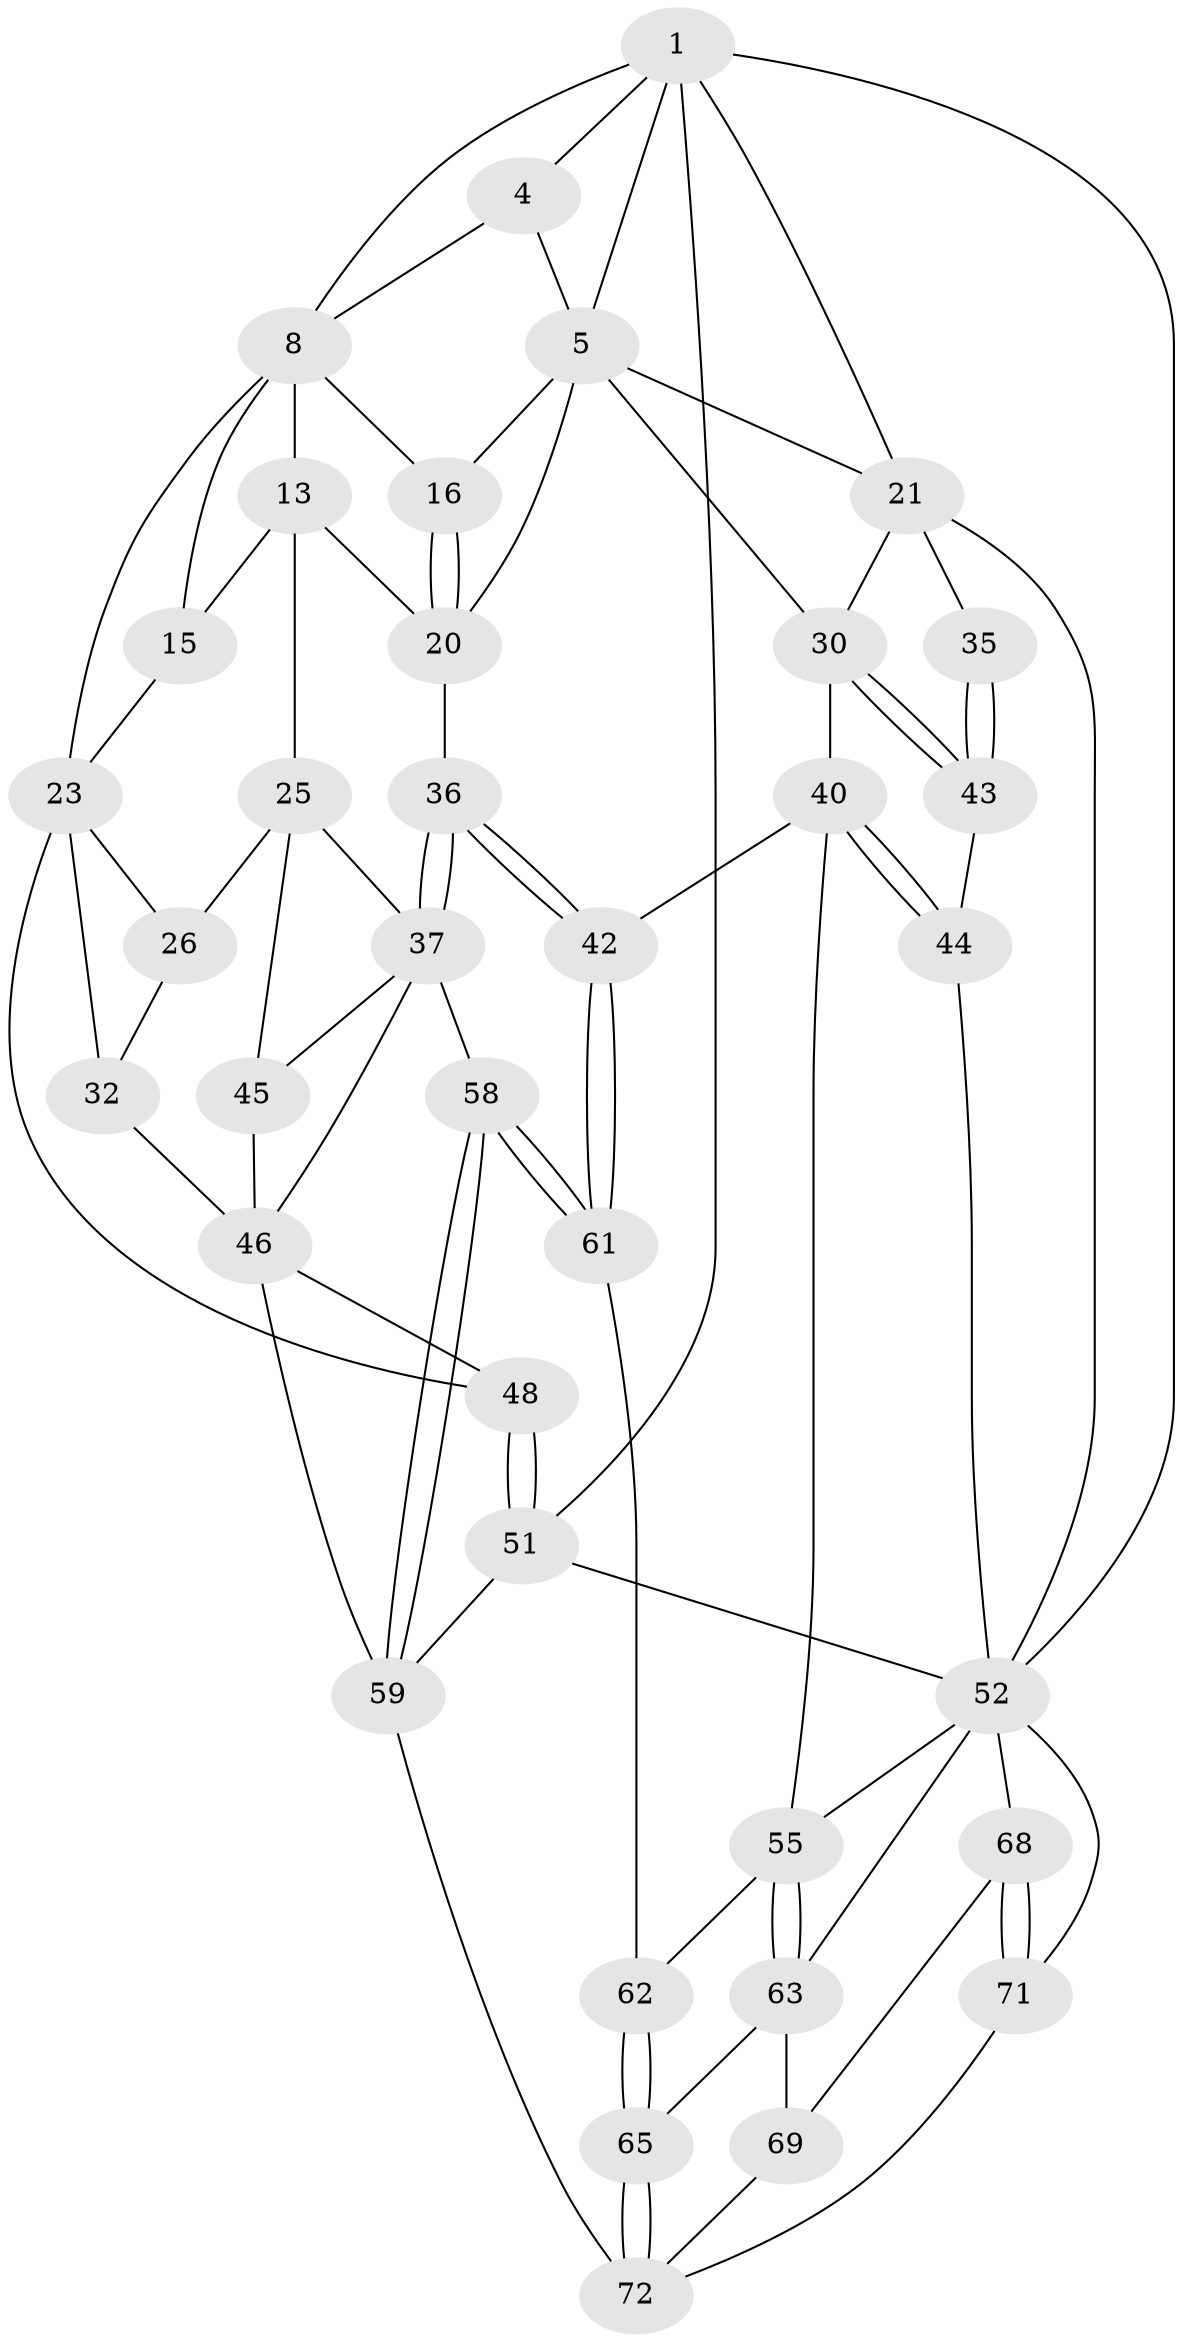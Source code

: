 // original degree distribution, {3: 0.02702702702702703, 6: 0.24324324324324326, 4: 0.2702702702702703, 5: 0.4594594594594595}
// Generated by graph-tools (version 1.1) at 2025/21/03/04/25 18:21:11]
// undirected, 37 vertices, 85 edges
graph export_dot {
graph [start="1"]
  node [color=gray90,style=filled];
  1 [pos="+0.7873820381070382+0",super="+2"];
  4 [pos="+0.4094477780108057+0",super="+7"];
  5 [pos="+0.7453082087281454+0.23260917508388387",super="+6+18"];
  8 [pos="+0.3698459422103775+0.19394212460146862",super="+12+9"];
  13 [pos="+0.43218062985209427+0.4068449370355476",super="+14"];
  15 [pos="+0.307463897929824+0.3837370924944054",super="+17"];
  16 [pos="+0.654031063296091+0.28659524956133403"];
  20 [pos="+0.6317789249830683+0.5567778538699792",super="+28"];
  21 [pos="+1+0.24597516845866355",super="+34+22"];
  23 [pos="+0.21573643871913875+0.4482833579850552",super="+24"];
  25 [pos="+0.3814791975472762+0.5171082975243584",super="+38"];
  26 [pos="+0.2746100353196655+0.5018827741594493",super="+27"];
  30 [pos="+0.8641655008325232+0.5211172264887864",super="+31"];
  32 [pos="+0.19457537730907937+0.5705424418144253",super="+39"];
  35 [pos="+1+0.5995820592524747"];
  36 [pos="+0.6180296434176822+0.6232906861536359"];
  37 [pos="+0.5905264318227046+0.623599320097709",super="+49"];
  40 [pos="+0.791080005086933+0.6439352575497825",super="+41"];
  42 [pos="+0.6221348684760678+0.6307880226757022"];
  43 [pos="+0.8733588507659281+0.546634967913726"];
  44 [pos="+0.862972896812021+0.6388617112173629"];
  45 [pos="+0.35427650456046234+0.6104922726872246"];
  46 [pos="+0.27472718930193935+0.637008475193798",super="+47"];
  48 [pos="+0+0.6910113927250584"];
  51 [pos="+0+1"];
  52 [pos="+1+0.7537719683799073",super="+53+70"];
  55 [pos="+0.8234441996212566+0.7820792499979454",super="+56"];
  58 [pos="+0.4581823953373528+0.892192068112892"];
  59 [pos="+0.4052437412289733+0.956845600280157",super="+60+73"];
  61 [pos="+0.595341516717717+0.825975337851913"];
  62 [pos="+0.6255227915316073+0.8410781206229856"];
  63 [pos="+0.8277100644689367+0.7873887993352865",super="+64"];
  65 [pos="+0.6595147192373116+0.8682424262695388"];
  68 [pos="+0.8830661839432133+0.8840833251979514"];
  69 [pos="+0.776728499552603+0.9164543065934423"];
  71 [pos="+0.8678283256772786+1"];
  72 [pos="+0.7071684443078865+1",super="+74"];
  1 -- 5;
  1 -- 51;
  1 -- 4;
  1 -- 21;
  1 -- 8;
  1 -- 52;
  4 -- 8;
  4 -- 5;
  5 -- 16;
  5 -- 20;
  5 -- 30;
  5 -- 21;
  8 -- 16;
  8 -- 13;
  8 -- 15 [weight=2];
  8 -- 23;
  13 -- 20;
  13 -- 25;
  13 -- 15;
  15 -- 23;
  16 -- 20;
  16 -- 20;
  20 -- 36;
  21 -- 35 [weight=2];
  21 -- 52;
  21 -- 30;
  23 -- 26;
  23 -- 32;
  23 -- 48;
  25 -- 26;
  25 -- 45;
  25 -- 37;
  26 -- 32 [weight=2];
  30 -- 43;
  30 -- 43;
  30 -- 40;
  32 -- 46;
  35 -- 43;
  35 -- 43;
  36 -- 37;
  36 -- 37;
  36 -- 42;
  36 -- 42;
  37 -- 58;
  37 -- 45;
  37 -- 46;
  40 -- 44;
  40 -- 44;
  40 -- 42;
  40 -- 55;
  42 -- 61;
  42 -- 61;
  43 -- 44;
  44 -- 52;
  45 -- 46;
  46 -- 48;
  46 -- 59;
  48 -- 51;
  48 -- 51;
  51 -- 59;
  51 -- 52;
  52 -- 68;
  52 -- 55;
  52 -- 63;
  52 -- 71;
  55 -- 63;
  55 -- 63;
  55 -- 62;
  58 -- 59;
  58 -- 59;
  58 -- 61;
  58 -- 61;
  59 -- 72;
  61 -- 62;
  62 -- 65;
  62 -- 65;
  63 -- 65;
  63 -- 69;
  65 -- 72;
  65 -- 72;
  68 -- 69;
  68 -- 71;
  68 -- 71;
  69 -- 72;
  71 -- 72;
}
